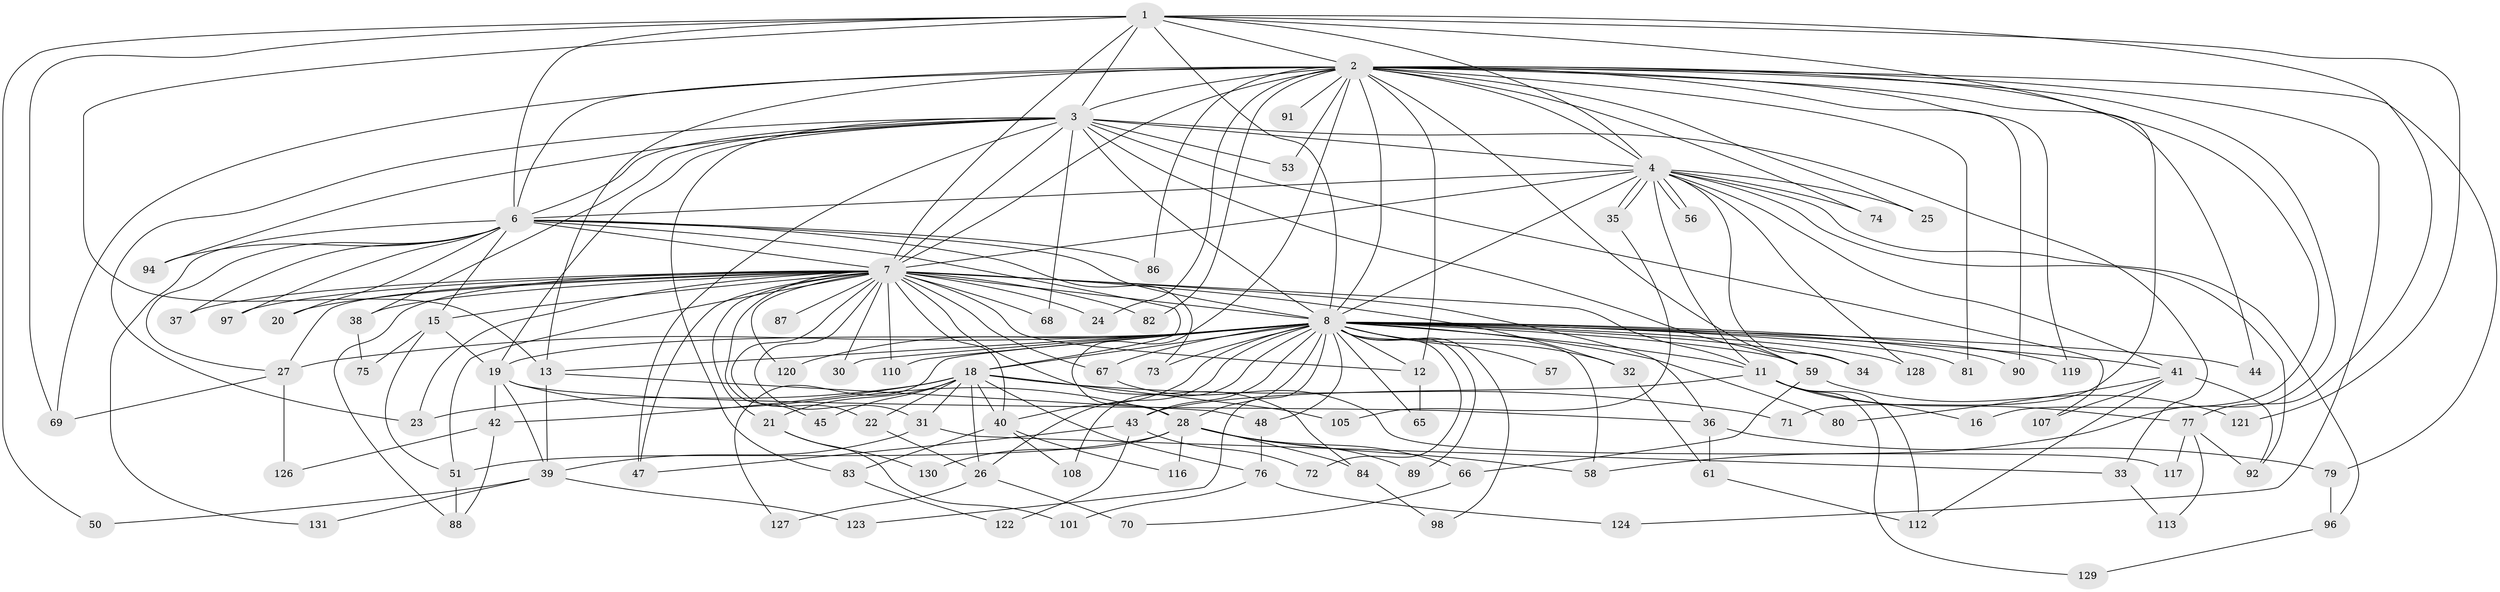 // original degree distribution, {15: 0.007575757575757576, 22: 0.015151515151515152, 21: 0.007575757575757576, 23: 0.007575757575757576, 19: 0.022727272727272728, 31: 0.007575757575757576, 36: 0.007575757575757576, 6: 0.030303030303030304, 3: 0.22727272727272727, 5: 0.05303030303030303, 4: 0.06060606060606061, 2: 0.5303030303030303, 12: 0.007575757575757576, 7: 0.007575757575757576, 11: 0.007575757575757576}
// Generated by graph-tools (version 1.1) at 2025/41/03/06/25 10:41:42]
// undirected, 100 vertices, 222 edges
graph export_dot {
graph [start="1"]
  node [color=gray90,style=filled];
  1 [super="+49"];
  2 [super="+5"];
  3 [super="+132"];
  4 [super="+17"];
  6 [super="+60"];
  7 [super="+9"];
  8 [super="+10"];
  11 [super="+14"];
  12 [super="+46"];
  13 [super="+99"];
  15 [super="+29"];
  16;
  18 [super="+95"];
  19 [super="+55"];
  20;
  21 [super="+85"];
  22;
  23 [super="+104"];
  24;
  25 [super="+54"];
  26;
  27 [super="+52"];
  28 [super="+114"];
  30;
  31 [super="+62"];
  32;
  33;
  34 [super="+118"];
  35;
  36;
  37;
  38 [super="+63"];
  39 [super="+64"];
  40 [super="+106"];
  41 [super="+115"];
  42 [super="+125"];
  43 [super="+103"];
  44;
  45;
  47;
  48;
  50;
  51 [super="+93"];
  53;
  56;
  57;
  58 [super="+102"];
  59 [super="+109"];
  61;
  65;
  66;
  67 [super="+111"];
  68;
  69 [super="+78"];
  70;
  71;
  72;
  73;
  74;
  75;
  76;
  77;
  79;
  80;
  81;
  82;
  83;
  84;
  86;
  87;
  88;
  89;
  90;
  91;
  92 [super="+100"];
  94;
  96;
  97;
  98;
  101;
  105;
  107;
  108;
  110;
  112;
  113;
  116;
  117;
  119;
  120;
  121;
  122;
  123;
  124;
  126;
  127;
  128;
  129;
  130;
  131;
  1 -- 2 [weight=2];
  1 -- 3 [weight=2];
  1 -- 4;
  1 -- 6;
  1 -- 7 [weight=2];
  1 -- 8 [weight=2];
  1 -- 13;
  1 -- 44;
  1 -- 50;
  1 -- 77;
  1 -- 121;
  1 -- 69;
  2 -- 3 [weight=2];
  2 -- 4 [weight=2];
  2 -- 6 [weight=3];
  2 -- 7 [weight=4];
  2 -- 8 [weight=4];
  2 -- 13;
  2 -- 24;
  2 -- 25 [weight=2];
  2 -- 28;
  2 -- 53;
  2 -- 58;
  2 -- 69;
  2 -- 71;
  2 -- 81;
  2 -- 82;
  2 -- 91 [weight=2];
  2 -- 119;
  2 -- 124;
  2 -- 74;
  2 -- 79;
  2 -- 16;
  2 -- 86;
  2 -- 90;
  2 -- 59;
  2 -- 12;
  3 -- 4;
  3 -- 6;
  3 -- 7 [weight=2];
  3 -- 8 [weight=2];
  3 -- 33;
  3 -- 47;
  3 -- 53;
  3 -- 68;
  3 -- 83;
  3 -- 94;
  3 -- 107;
  3 -- 38;
  3 -- 19;
  3 -- 23;
  3 -- 59;
  4 -- 6;
  4 -- 7 [weight=3];
  4 -- 8 [weight=2];
  4 -- 11;
  4 -- 34 [weight=2];
  4 -- 35;
  4 -- 35;
  4 -- 41;
  4 -- 56;
  4 -- 56;
  4 -- 74;
  4 -- 96;
  4 -- 128;
  4 -- 92;
  4 -- 25;
  6 -- 7 [weight=2];
  6 -- 8 [weight=2];
  6 -- 15;
  6 -- 18;
  6 -- 20;
  6 -- 27;
  6 -- 37;
  6 -- 73;
  6 -- 86;
  6 -- 94;
  6 -- 131;
  6 -- 97;
  7 -- 8 [weight=4];
  7 -- 15 [weight=2];
  7 -- 27;
  7 -- 32;
  7 -- 36;
  7 -- 37;
  7 -- 40;
  7 -- 45;
  7 -- 47;
  7 -- 87 [weight=2];
  7 -- 97;
  7 -- 120;
  7 -- 67 [weight=2];
  7 -- 68;
  7 -- 12;
  7 -- 82;
  7 -- 20;
  7 -- 21 [weight=2];
  7 -- 22;
  7 -- 23;
  7 -- 24;
  7 -- 84;
  7 -- 88;
  7 -- 30;
  7 -- 31 [weight=2];
  7 -- 38;
  7 -- 110;
  7 -- 11;
  7 -- 51;
  8 -- 11;
  8 -- 26;
  8 -- 30;
  8 -- 40;
  8 -- 73;
  8 -- 80;
  8 -- 108;
  8 -- 120;
  8 -- 128;
  8 -- 12;
  8 -- 18;
  8 -- 19;
  8 -- 28 [weight=2];
  8 -- 32;
  8 -- 34;
  8 -- 41;
  8 -- 43;
  8 -- 44;
  8 -- 48;
  8 -- 57;
  8 -- 58;
  8 -- 59;
  8 -- 65;
  8 -- 67;
  8 -- 72;
  8 -- 81;
  8 -- 89;
  8 -- 90;
  8 -- 98;
  8 -- 110;
  8 -- 119;
  8 -- 123;
  8 -- 127;
  8 -- 27;
  8 -- 13;
  11 -- 43;
  11 -- 77;
  11 -- 129;
  11 -- 16;
  11 -- 112;
  12 -- 65;
  13 -- 39;
  13 -- 48;
  15 -- 19;
  15 -- 51;
  15 -- 75;
  18 -- 21;
  18 -- 22;
  18 -- 23;
  18 -- 31;
  18 -- 42;
  18 -- 45;
  18 -- 71;
  18 -- 76;
  18 -- 105;
  18 -- 26;
  18 -- 40;
  19 -- 36;
  19 -- 39;
  19 -- 42;
  19 -- 28;
  21 -- 101;
  21 -- 130;
  22 -- 26;
  26 -- 70;
  26 -- 127;
  27 -- 69;
  27 -- 126;
  28 -- 51;
  28 -- 66;
  28 -- 84;
  28 -- 89;
  28 -- 116;
  28 -- 130;
  28 -- 58;
  31 -- 33;
  31 -- 39;
  32 -- 61;
  33 -- 113;
  35 -- 105;
  36 -- 61;
  36 -- 79;
  38 -- 75;
  39 -- 50;
  39 -- 123;
  39 -- 131;
  40 -- 83;
  40 -- 108;
  40 -- 116;
  41 -- 80;
  41 -- 92;
  41 -- 107;
  41 -- 112;
  42 -- 88;
  42 -- 126;
  43 -- 72;
  43 -- 122;
  43 -- 47;
  48 -- 76;
  51 -- 88;
  59 -- 66;
  59 -- 121;
  61 -- 112;
  66 -- 70;
  67 -- 117;
  76 -- 101;
  76 -- 124;
  77 -- 92;
  77 -- 113;
  77 -- 117;
  79 -- 96;
  83 -- 122;
  84 -- 98;
  96 -- 129;
}
